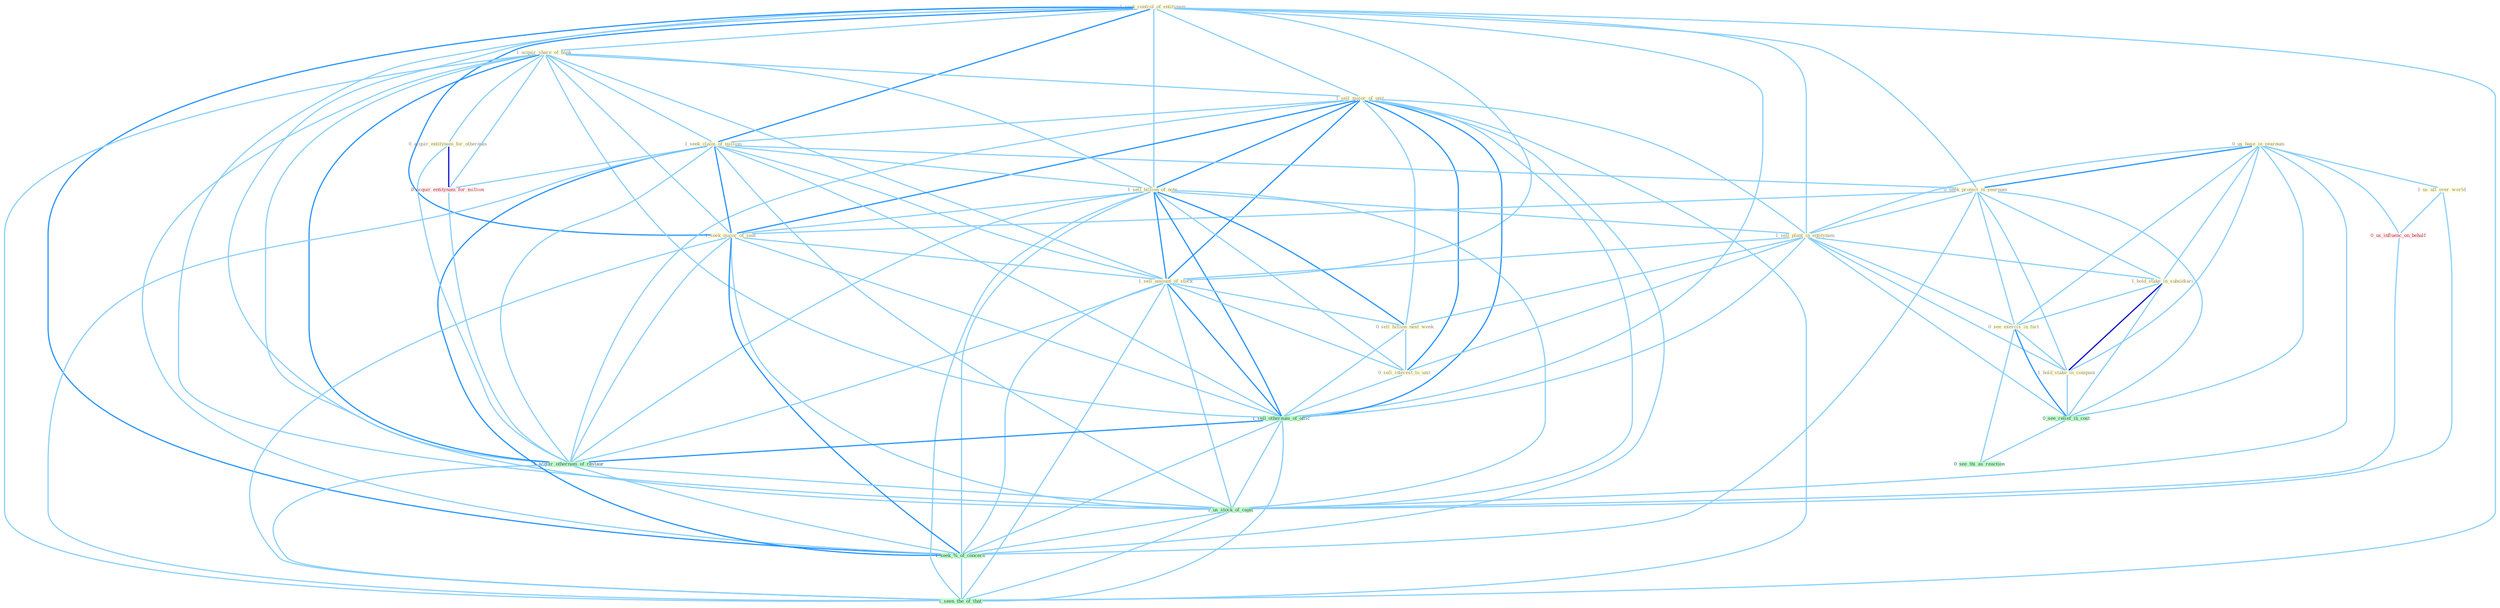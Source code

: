 Graph G{ 
    node
    [shape=polygon,style=filled,width=.5,height=.06,color="#BDFCC9",fixedsize=true,fontsize=4,
    fontcolor="#2f4f4f"];
    {node
    [color="#ffffe0", fontcolor="#8b7d6b"] "1_seek_control_of_entitynam " "1_acquir_share_of_bank " "0_us_base_in_yearnum " "1_sell_major_of_unit " "1_seek_claim_of_million " "0_seek_protect_in_yearnum " "1_us_all_over_world " "1_sell_billion_of_note " "1_sell_plant_in_entitynam " "1_hold_stake_in_subsidiari " "0_see_exercis_in_fact " "1_hold_stake_in_compani " "1_seek_major_of_seat " "0_acquir_entitynam_for_othernum " "1_sell_amount_of_stock " "0_sell_billion_next_week " "0_sell_interest_to_unit "}
{node [color="#fff0f5", fontcolor="#b22222"] "0_acquir_entitynam_for_million " "0_us_influenc_on_behalf "}
edge [color="#B0E2FF"];

	"1_seek_control_of_entitynam " -- "1_acquir_share_of_bank " [w="1", color="#87cefa" ];
	"1_seek_control_of_entitynam " -- "1_sell_major_of_unit " [w="1", color="#87cefa" ];
	"1_seek_control_of_entitynam " -- "1_seek_claim_of_million " [w="2", color="#1e90ff" , len=0.8];
	"1_seek_control_of_entitynam " -- "0_seek_protect_in_yearnum " [w="1", color="#87cefa" ];
	"1_seek_control_of_entitynam " -- "1_sell_billion_of_note " [w="1", color="#87cefa" ];
	"1_seek_control_of_entitynam " -- "1_sell_plant_in_entitynam " [w="1", color="#87cefa" ];
	"1_seek_control_of_entitynam " -- "1_seek_major_of_seat " [w="2", color="#1e90ff" , len=0.8];
	"1_seek_control_of_entitynam " -- "1_sell_amount_of_stock " [w="1", color="#87cefa" ];
	"1_seek_control_of_entitynam " -- "1_sell_othernum_of_offic " [w="1", color="#87cefa" ];
	"1_seek_control_of_entitynam " -- "1_acquir_othernum_of_restaur " [w="1", color="#87cefa" ];
	"1_seek_control_of_entitynam " -- "1_us_stock_of_capit " [w="1", color="#87cefa" ];
	"1_seek_control_of_entitynam " -- "1_seek_%_of_concern " [w="2", color="#1e90ff" , len=0.8];
	"1_seek_control_of_entitynam " -- "1_seen_the_of_that " [w="1", color="#87cefa" ];
	"1_acquir_share_of_bank " -- "1_sell_major_of_unit " [w="1", color="#87cefa" ];
	"1_acquir_share_of_bank " -- "1_seek_claim_of_million " [w="1", color="#87cefa" ];
	"1_acquir_share_of_bank " -- "1_sell_billion_of_note " [w="1", color="#87cefa" ];
	"1_acquir_share_of_bank " -- "1_seek_major_of_seat " [w="1", color="#87cefa" ];
	"1_acquir_share_of_bank " -- "0_acquir_entitynam_for_othernum " [w="1", color="#87cefa" ];
	"1_acquir_share_of_bank " -- "1_sell_amount_of_stock " [w="1", color="#87cefa" ];
	"1_acquir_share_of_bank " -- "0_acquir_entitynam_for_million " [w="1", color="#87cefa" ];
	"1_acquir_share_of_bank " -- "1_sell_othernum_of_offic " [w="1", color="#87cefa" ];
	"1_acquir_share_of_bank " -- "1_acquir_othernum_of_restaur " [w="2", color="#1e90ff" , len=0.8];
	"1_acquir_share_of_bank " -- "1_us_stock_of_capit " [w="1", color="#87cefa" ];
	"1_acquir_share_of_bank " -- "1_seek_%_of_concern " [w="1", color="#87cefa" ];
	"1_acquir_share_of_bank " -- "1_seen_the_of_that " [w="1", color="#87cefa" ];
	"0_us_base_in_yearnum " -- "0_seek_protect_in_yearnum " [w="2", color="#1e90ff" , len=0.8];
	"0_us_base_in_yearnum " -- "1_us_all_over_world " [w="1", color="#87cefa" ];
	"0_us_base_in_yearnum " -- "1_sell_plant_in_entitynam " [w="1", color="#87cefa" ];
	"0_us_base_in_yearnum " -- "1_hold_stake_in_subsidiari " [w="1", color="#87cefa" ];
	"0_us_base_in_yearnum " -- "0_see_exercis_in_fact " [w="1", color="#87cefa" ];
	"0_us_base_in_yearnum " -- "1_hold_stake_in_compani " [w="1", color="#87cefa" ];
	"0_us_base_in_yearnum " -- "0_us_influenc_on_behalf " [w="1", color="#87cefa" ];
	"0_us_base_in_yearnum " -- "0_see_relief_in_cost " [w="1", color="#87cefa" ];
	"0_us_base_in_yearnum " -- "1_us_stock_of_capit " [w="1", color="#87cefa" ];
	"1_sell_major_of_unit " -- "1_seek_claim_of_million " [w="1", color="#87cefa" ];
	"1_sell_major_of_unit " -- "1_sell_billion_of_note " [w="2", color="#1e90ff" , len=0.8];
	"1_sell_major_of_unit " -- "1_sell_plant_in_entitynam " [w="1", color="#87cefa" ];
	"1_sell_major_of_unit " -- "1_seek_major_of_seat " [w="2", color="#1e90ff" , len=0.8];
	"1_sell_major_of_unit " -- "1_sell_amount_of_stock " [w="2", color="#1e90ff" , len=0.8];
	"1_sell_major_of_unit " -- "0_sell_billion_next_week " [w="1", color="#87cefa" ];
	"1_sell_major_of_unit " -- "0_sell_interest_to_unit " [w="2", color="#1e90ff" , len=0.8];
	"1_sell_major_of_unit " -- "1_sell_othernum_of_offic " [w="2", color="#1e90ff" , len=0.8];
	"1_sell_major_of_unit " -- "1_acquir_othernum_of_restaur " [w="1", color="#87cefa" ];
	"1_sell_major_of_unit " -- "1_us_stock_of_capit " [w="1", color="#87cefa" ];
	"1_sell_major_of_unit " -- "1_seek_%_of_concern " [w="1", color="#87cefa" ];
	"1_sell_major_of_unit " -- "1_seen_the_of_that " [w="1", color="#87cefa" ];
	"1_seek_claim_of_million " -- "0_seek_protect_in_yearnum " [w="1", color="#87cefa" ];
	"1_seek_claim_of_million " -- "1_sell_billion_of_note " [w="1", color="#87cefa" ];
	"1_seek_claim_of_million " -- "1_seek_major_of_seat " [w="2", color="#1e90ff" , len=0.8];
	"1_seek_claim_of_million " -- "1_sell_amount_of_stock " [w="1", color="#87cefa" ];
	"1_seek_claim_of_million " -- "0_acquir_entitynam_for_million " [w="1", color="#87cefa" ];
	"1_seek_claim_of_million " -- "1_sell_othernum_of_offic " [w="1", color="#87cefa" ];
	"1_seek_claim_of_million " -- "1_acquir_othernum_of_restaur " [w="1", color="#87cefa" ];
	"1_seek_claim_of_million " -- "1_us_stock_of_capit " [w="1", color="#87cefa" ];
	"1_seek_claim_of_million " -- "1_seek_%_of_concern " [w="2", color="#1e90ff" , len=0.8];
	"1_seek_claim_of_million " -- "1_seen_the_of_that " [w="1", color="#87cefa" ];
	"0_seek_protect_in_yearnum " -- "1_sell_plant_in_entitynam " [w="1", color="#87cefa" ];
	"0_seek_protect_in_yearnum " -- "1_hold_stake_in_subsidiari " [w="1", color="#87cefa" ];
	"0_seek_protect_in_yearnum " -- "0_see_exercis_in_fact " [w="1", color="#87cefa" ];
	"0_seek_protect_in_yearnum " -- "1_hold_stake_in_compani " [w="1", color="#87cefa" ];
	"0_seek_protect_in_yearnum " -- "1_seek_major_of_seat " [w="1", color="#87cefa" ];
	"0_seek_protect_in_yearnum " -- "0_see_relief_in_cost " [w="1", color="#87cefa" ];
	"0_seek_protect_in_yearnum " -- "1_seek_%_of_concern " [w="1", color="#87cefa" ];
	"1_us_all_over_world " -- "0_us_influenc_on_behalf " [w="1", color="#87cefa" ];
	"1_us_all_over_world " -- "1_us_stock_of_capit " [w="1", color="#87cefa" ];
	"1_sell_billion_of_note " -- "1_sell_plant_in_entitynam " [w="1", color="#87cefa" ];
	"1_sell_billion_of_note " -- "1_seek_major_of_seat " [w="1", color="#87cefa" ];
	"1_sell_billion_of_note " -- "1_sell_amount_of_stock " [w="2", color="#1e90ff" , len=0.8];
	"1_sell_billion_of_note " -- "0_sell_billion_next_week " [w="2", color="#1e90ff" , len=0.8];
	"1_sell_billion_of_note " -- "0_sell_interest_to_unit " [w="1", color="#87cefa" ];
	"1_sell_billion_of_note " -- "1_sell_othernum_of_offic " [w="2", color="#1e90ff" , len=0.8];
	"1_sell_billion_of_note " -- "1_acquir_othernum_of_restaur " [w="1", color="#87cefa" ];
	"1_sell_billion_of_note " -- "1_us_stock_of_capit " [w="1", color="#87cefa" ];
	"1_sell_billion_of_note " -- "1_seek_%_of_concern " [w="1", color="#87cefa" ];
	"1_sell_billion_of_note " -- "1_seen_the_of_that " [w="1", color="#87cefa" ];
	"1_sell_plant_in_entitynam " -- "1_hold_stake_in_subsidiari " [w="1", color="#87cefa" ];
	"1_sell_plant_in_entitynam " -- "0_see_exercis_in_fact " [w="1", color="#87cefa" ];
	"1_sell_plant_in_entitynam " -- "1_hold_stake_in_compani " [w="1", color="#87cefa" ];
	"1_sell_plant_in_entitynam " -- "1_sell_amount_of_stock " [w="1", color="#87cefa" ];
	"1_sell_plant_in_entitynam " -- "0_sell_billion_next_week " [w="1", color="#87cefa" ];
	"1_sell_plant_in_entitynam " -- "0_sell_interest_to_unit " [w="1", color="#87cefa" ];
	"1_sell_plant_in_entitynam " -- "1_sell_othernum_of_offic " [w="1", color="#87cefa" ];
	"1_sell_plant_in_entitynam " -- "0_see_relief_in_cost " [w="1", color="#87cefa" ];
	"1_hold_stake_in_subsidiari " -- "0_see_exercis_in_fact " [w="1", color="#87cefa" ];
	"1_hold_stake_in_subsidiari " -- "1_hold_stake_in_compani " [w="3", color="#0000cd" , len=0.6];
	"1_hold_stake_in_subsidiari " -- "0_see_relief_in_cost " [w="1", color="#87cefa" ];
	"0_see_exercis_in_fact " -- "1_hold_stake_in_compani " [w="1", color="#87cefa" ];
	"0_see_exercis_in_fact " -- "0_see_relief_in_cost " [w="2", color="#1e90ff" , len=0.8];
	"0_see_exercis_in_fact " -- "0_see_thi_as_reaction " [w="1", color="#87cefa" ];
	"1_hold_stake_in_compani " -- "0_see_relief_in_cost " [w="1", color="#87cefa" ];
	"1_seek_major_of_seat " -- "1_sell_amount_of_stock " [w="1", color="#87cefa" ];
	"1_seek_major_of_seat " -- "1_sell_othernum_of_offic " [w="1", color="#87cefa" ];
	"1_seek_major_of_seat " -- "1_acquir_othernum_of_restaur " [w="1", color="#87cefa" ];
	"1_seek_major_of_seat " -- "1_us_stock_of_capit " [w="1", color="#87cefa" ];
	"1_seek_major_of_seat " -- "1_seek_%_of_concern " [w="2", color="#1e90ff" , len=0.8];
	"1_seek_major_of_seat " -- "1_seen_the_of_that " [w="1", color="#87cefa" ];
	"0_acquir_entitynam_for_othernum " -- "0_acquir_entitynam_for_million " [w="3", color="#0000cd" , len=0.6];
	"0_acquir_entitynam_for_othernum " -- "1_acquir_othernum_of_restaur " [w="1", color="#87cefa" ];
	"1_sell_amount_of_stock " -- "0_sell_billion_next_week " [w="1", color="#87cefa" ];
	"1_sell_amount_of_stock " -- "0_sell_interest_to_unit " [w="1", color="#87cefa" ];
	"1_sell_amount_of_stock " -- "1_sell_othernum_of_offic " [w="2", color="#1e90ff" , len=0.8];
	"1_sell_amount_of_stock " -- "1_acquir_othernum_of_restaur " [w="1", color="#87cefa" ];
	"1_sell_amount_of_stock " -- "1_us_stock_of_capit " [w="1", color="#87cefa" ];
	"1_sell_amount_of_stock " -- "1_seek_%_of_concern " [w="1", color="#87cefa" ];
	"1_sell_amount_of_stock " -- "1_seen_the_of_that " [w="1", color="#87cefa" ];
	"0_sell_billion_next_week " -- "0_sell_interest_to_unit " [w="1", color="#87cefa" ];
	"0_sell_billion_next_week " -- "1_sell_othernum_of_offic " [w="1", color="#87cefa" ];
	"0_sell_interest_to_unit " -- "1_sell_othernum_of_offic " [w="1", color="#87cefa" ];
	"0_acquir_entitynam_for_million " -- "1_acquir_othernum_of_restaur " [w="1", color="#87cefa" ];
	"1_sell_othernum_of_offic " -- "1_acquir_othernum_of_restaur " [w="2", color="#1e90ff" , len=0.8];
	"1_sell_othernum_of_offic " -- "1_us_stock_of_capit " [w="1", color="#87cefa" ];
	"1_sell_othernum_of_offic " -- "1_seek_%_of_concern " [w="1", color="#87cefa" ];
	"1_sell_othernum_of_offic " -- "1_seen_the_of_that " [w="1", color="#87cefa" ];
	"0_us_influenc_on_behalf " -- "1_us_stock_of_capit " [w="1", color="#87cefa" ];
	"0_see_relief_in_cost " -- "0_see_thi_as_reaction " [w="1", color="#87cefa" ];
	"1_acquir_othernum_of_restaur " -- "1_us_stock_of_capit " [w="1", color="#87cefa" ];
	"1_acquir_othernum_of_restaur " -- "1_seek_%_of_concern " [w="1", color="#87cefa" ];
	"1_acquir_othernum_of_restaur " -- "1_seen_the_of_that " [w="1", color="#87cefa" ];
	"1_us_stock_of_capit " -- "1_seek_%_of_concern " [w="1", color="#87cefa" ];
	"1_us_stock_of_capit " -- "1_seen_the_of_that " [w="1", color="#87cefa" ];
	"1_seek_%_of_concern " -- "1_seen_the_of_that " [w="1", color="#87cefa" ];
}